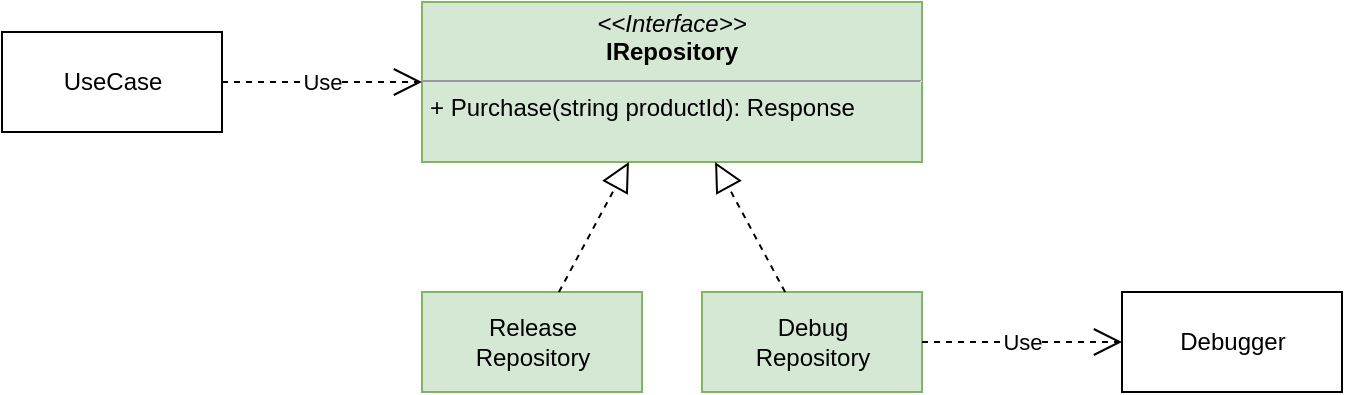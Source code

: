 <mxfile version="12.2.6" type="device" pages="1"><diagram id="LFyisRkCD1i_MVd8_LWv" name="ページ1"><mxGraphModel dx="1360" dy="753" grid="1" gridSize="10" guides="1" tooltips="1" connect="1" arrows="1" fold="1" page="1" pageScale="1" pageWidth="827" pageHeight="1169" math="0" shadow="0"><root><mxCell id="0"/><mxCell id="1" parent="0"/><mxCell id="efaVBlJATl3NqQXZ9ibj-1" value="&lt;p style=&quot;margin: 0px ; margin-top: 4px ; text-align: center&quot;&gt;&lt;i&gt;&amp;lt;&amp;lt;Interface&amp;gt;&amp;gt;&lt;/i&gt;&lt;br&gt;&lt;b&gt;IRepository&lt;/b&gt;&lt;/p&gt;&lt;hr size=&quot;1&quot;&gt;&lt;p style=&quot;margin: 0px ; margin-left: 4px&quot;&gt;&lt;/p&gt;&lt;p style=&quot;margin: 0px ; margin-left: 4px&quot;&gt;+ Purchase(string productId): Response&lt;br&gt;&lt;br&gt;&lt;/p&gt;" style="verticalAlign=top;align=left;overflow=fill;fontSize=12;fontFamily=Helvetica;html=1;fillColor=#d5e8d4;strokeColor=#82b366;" vertex="1" parent="1"><mxGeometry x="270" y="75" width="250" height="80" as="geometry"/></mxCell><mxCell id="efaVBlJATl3NqQXZ9ibj-2" value="Release&lt;br&gt;Repository" style="html=1;fillColor=#d5e8d4;strokeColor=#82b366;" vertex="1" parent="1"><mxGeometry x="270" y="220" width="110" height="50" as="geometry"/></mxCell><mxCell id="efaVBlJATl3NqQXZ9ibj-3" value="Debug&lt;br&gt;Repository" style="html=1;fillColor=#d5e8d4;strokeColor=#82b366;" vertex="1" parent="1"><mxGeometry x="410" y="220" width="110" height="50" as="geometry"/></mxCell><mxCell id="efaVBlJATl3NqQXZ9ibj-4" value="UseCase" style="html=1;" vertex="1" parent="1"><mxGeometry x="60" y="90" width="110" height="50" as="geometry"/></mxCell><mxCell id="efaVBlJATl3NqQXZ9ibj-5" value="Debugger" style="html=1;" vertex="1" parent="1"><mxGeometry x="620" y="220" width="110" height="50" as="geometry"/></mxCell><mxCell id="efaVBlJATl3NqQXZ9ibj-8" value="" style="endArrow=block;dashed=1;endFill=0;endSize=12;html=1;" edge="1" parent="1" source="efaVBlJATl3NqQXZ9ibj-3" target="efaVBlJATl3NqQXZ9ibj-1"><mxGeometry width="160" relative="1" as="geometry"><mxPoint x="110" y="530" as="sourcePoint"/><mxPoint x="270" y="530" as="targetPoint"/></mxGeometry></mxCell><mxCell id="efaVBlJATl3NqQXZ9ibj-9" value="" style="endArrow=block;dashed=1;endFill=0;endSize=12;html=1;" edge="1" parent="1" source="efaVBlJATl3NqQXZ9ibj-2" target="efaVBlJATl3NqQXZ9ibj-1"><mxGeometry width="160" relative="1" as="geometry"><mxPoint x="120" y="540" as="sourcePoint"/><mxPoint x="280" y="540" as="targetPoint"/></mxGeometry></mxCell><mxCell id="efaVBlJATl3NqQXZ9ibj-10" value="Use" style="endArrow=open;endSize=12;dashed=1;html=1;" edge="1" parent="1" source="efaVBlJATl3NqQXZ9ibj-4" target="efaVBlJATl3NqQXZ9ibj-1"><mxGeometry width="160" relative="1" as="geometry"><mxPoint x="280" y="80" as="sourcePoint"/><mxPoint x="440" y="80" as="targetPoint"/></mxGeometry></mxCell><mxCell id="efaVBlJATl3NqQXZ9ibj-11" value="Use" style="endArrow=open;endSize=12;dashed=1;html=1;" edge="1" parent="1" source="efaVBlJATl3NqQXZ9ibj-3" target="efaVBlJATl3NqQXZ9ibj-5"><mxGeometry width="160" relative="1" as="geometry"><mxPoint x="640" y="300" as="sourcePoint"/><mxPoint x="800" y="300" as="targetPoint"/></mxGeometry></mxCell></root></mxGraphModel></diagram></mxfile>